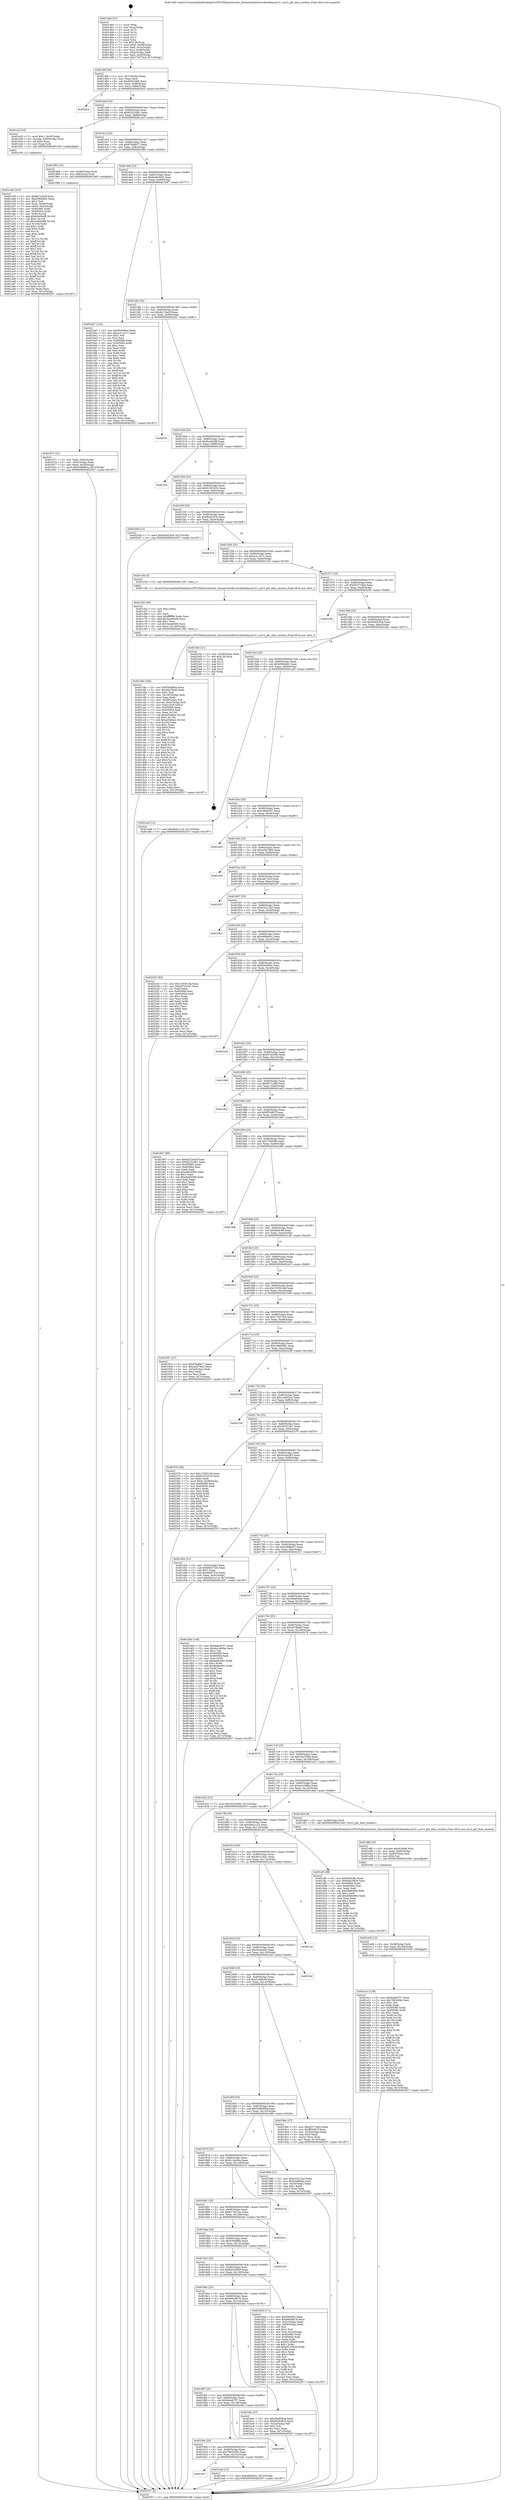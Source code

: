 digraph "0x401460" {
  label = "0x401460 (/mnt/c/Users/mathe/Desktop/tcc/POCII/binaries/extr_linuxarchshdriversdmadma-pvr2.c_pvr2_get_dma_residue_Final-ollvm.out::main(0))"
  labelloc = "t"
  node[shape=record]

  Entry [label="",width=0.3,height=0.3,shape=circle,fillcolor=black,style=filled]
  "0x40148f" [label="{
     0x40148f [26]\l
     | [instrs]\l
     &nbsp;&nbsp;0x40148f \<+3\>: mov -0x7c(%rbp),%eax\l
     &nbsp;&nbsp;0x401492 \<+2\>: mov %eax,%ecx\l
     &nbsp;&nbsp;0x401494 \<+6\>: sub $0x804434f4,%ecx\l
     &nbsp;&nbsp;0x40149a \<+3\>: mov %eax,-0x80(%rbp)\l
     &nbsp;&nbsp;0x40149d \<+6\>: mov %ecx,-0x84(%rbp)\l
     &nbsp;&nbsp;0x4014a3 \<+6\>: je 00000000004024c0 \<main+0x1060\>\l
  }"]
  "0x4024c0" [label="{
     0x4024c0\l
  }", style=dashed]
  "0x4014a9" [label="{
     0x4014a9 [25]\l
     | [instrs]\l
     &nbsp;&nbsp;0x4014a9 \<+5\>: jmp 00000000004014ae \<main+0x4e\>\l
     &nbsp;&nbsp;0x4014ae \<+3\>: mov -0x80(%rbp),%eax\l
     &nbsp;&nbsp;0x4014b1 \<+5\>: sub $0x82253461,%eax\l
     &nbsp;&nbsp;0x4014b6 \<+6\>: mov %eax,-0x88(%rbp)\l
     &nbsp;&nbsp;0x4014bc \<+6\>: je 0000000000401a2f \<main+0x5cf\>\l
  }"]
  Exit [label="",width=0.3,height=0.3,shape=circle,fillcolor=black,style=filled,peripheries=2]
  "0x401a2f" [label="{
     0x401a2f [23]\l
     | [instrs]\l
     &nbsp;&nbsp;0x401a2f \<+7\>: movl $0x1,-0x50(%rbp)\l
     &nbsp;&nbsp;0x401a36 \<+4\>: movslq -0x50(%rbp),%rax\l
     &nbsp;&nbsp;0x401a3a \<+4\>: shl $0x2,%rax\l
     &nbsp;&nbsp;0x401a3e \<+3\>: mov %rax,%rdi\l
     &nbsp;&nbsp;0x401a41 \<+5\>: call 0000000000401050 \<malloc@plt\>\l
     | [calls]\l
     &nbsp;&nbsp;0x401050 \{1\} (unknown)\l
  }"]
  "0x4014c2" [label="{
     0x4014c2 [25]\l
     | [instrs]\l
     &nbsp;&nbsp;0x4014c2 \<+5\>: jmp 00000000004014c7 \<main+0x67\>\l
     &nbsp;&nbsp;0x4014c7 \<+3\>: mov -0x80(%rbp),%eax\l
     &nbsp;&nbsp;0x4014ca \<+5\>: sub $0x87bd8b77,%eax\l
     &nbsp;&nbsp;0x4014cf \<+6\>: mov %eax,-0x8c(%rbp)\l
     &nbsp;&nbsp;0x4014d5 \<+6\>: je 0000000000401964 \<main+0x504\>\l
  }"]
  "0x401927" [label="{
     0x401927\l
  }", style=dashed]
  "0x401964" [label="{
     0x401964 [13]\l
     | [instrs]\l
     &nbsp;&nbsp;0x401964 \<+4\>: mov -0x48(%rbp),%rax\l
     &nbsp;&nbsp;0x401968 \<+4\>: mov 0x8(%rax),%rdi\l
     &nbsp;&nbsp;0x40196c \<+5\>: call 0000000000401060 \<atoi@plt\>\l
     | [calls]\l
     &nbsp;&nbsp;0x401060 \{1\} (unknown)\l
  }"]
  "0x4014db" [label="{
     0x4014db [25]\l
     | [instrs]\l
     &nbsp;&nbsp;0x4014db \<+5\>: jmp 00000000004014e0 \<main+0x80\>\l
     &nbsp;&nbsp;0x4014e0 \<+3\>: mov -0x80(%rbp),%eax\l
     &nbsp;&nbsp;0x4014e3 \<+5\>: sub $0x8a463625,%eax\l
     &nbsp;&nbsp;0x4014e8 \<+6\>: mov %eax,-0x90(%rbp)\l
     &nbsp;&nbsp;0x4014ee \<+6\>: je 0000000000401bd7 \<main+0x777\>\l
  }"]
  "0x401ea6" [label="{
     0x401ea6 [12]\l
     | [instrs]\l
     &nbsp;&nbsp;0x401ea6 \<+7\>: movl $0xe8b8e9cc,-0x7c(%rbp)\l
     &nbsp;&nbsp;0x401ead \<+5\>: jmp 0000000000402557 \<main+0x10f7\>\l
  }"]
  "0x401bd7" [label="{
     0x401bd7 [134]\l
     | [instrs]\l
     &nbsp;&nbsp;0x401bd7 \<+5\>: mov $0xf3e0d9ce,%eax\l
     &nbsp;&nbsp;0x401bdc \<+5\>: mov $0xac1c1b71,%ecx\l
     &nbsp;&nbsp;0x401be1 \<+2\>: mov $0x1,%dl\l
     &nbsp;&nbsp;0x401be3 \<+2\>: xor %esi,%esi\l
     &nbsp;&nbsp;0x401be5 \<+7\>: mov 0x405060,%edi\l
     &nbsp;&nbsp;0x401bec \<+8\>: mov 0x405064,%r8d\l
     &nbsp;&nbsp;0x401bf4 \<+3\>: sub $0x1,%esi\l
     &nbsp;&nbsp;0x401bf7 \<+3\>: mov %edi,%r9d\l
     &nbsp;&nbsp;0x401bfa \<+3\>: add %esi,%r9d\l
     &nbsp;&nbsp;0x401bfd \<+4\>: imul %r9d,%edi\l
     &nbsp;&nbsp;0x401c01 \<+3\>: and $0x1,%edi\l
     &nbsp;&nbsp;0x401c04 \<+3\>: cmp $0x0,%edi\l
     &nbsp;&nbsp;0x401c07 \<+4\>: sete %r10b\l
     &nbsp;&nbsp;0x401c0b \<+4\>: cmp $0xa,%r8d\l
     &nbsp;&nbsp;0x401c0f \<+4\>: setl %r11b\l
     &nbsp;&nbsp;0x401c13 \<+3\>: mov %r10b,%bl\l
     &nbsp;&nbsp;0x401c16 \<+3\>: xor $0xff,%bl\l
     &nbsp;&nbsp;0x401c19 \<+3\>: mov %r11b,%r14b\l
     &nbsp;&nbsp;0x401c1c \<+4\>: xor $0xff,%r14b\l
     &nbsp;&nbsp;0x401c20 \<+3\>: xor $0x0,%dl\l
     &nbsp;&nbsp;0x401c23 \<+3\>: mov %bl,%r15b\l
     &nbsp;&nbsp;0x401c26 \<+4\>: and $0x0,%r15b\l
     &nbsp;&nbsp;0x401c2a \<+3\>: and %dl,%r10b\l
     &nbsp;&nbsp;0x401c2d \<+3\>: mov %r14b,%r12b\l
     &nbsp;&nbsp;0x401c30 \<+4\>: and $0x0,%r12b\l
     &nbsp;&nbsp;0x401c34 \<+3\>: and %dl,%r11b\l
     &nbsp;&nbsp;0x401c37 \<+3\>: or %r10b,%r15b\l
     &nbsp;&nbsp;0x401c3a \<+3\>: or %r11b,%r12b\l
     &nbsp;&nbsp;0x401c3d \<+3\>: xor %r12b,%r15b\l
     &nbsp;&nbsp;0x401c40 \<+3\>: or %r14b,%bl\l
     &nbsp;&nbsp;0x401c43 \<+3\>: xor $0xff,%bl\l
     &nbsp;&nbsp;0x401c46 \<+3\>: or $0x0,%dl\l
     &nbsp;&nbsp;0x401c49 \<+2\>: and %dl,%bl\l
     &nbsp;&nbsp;0x401c4b \<+3\>: or %bl,%r15b\l
     &nbsp;&nbsp;0x401c4e \<+4\>: test $0x1,%r15b\l
     &nbsp;&nbsp;0x401c52 \<+3\>: cmovne %ecx,%eax\l
     &nbsp;&nbsp;0x401c55 \<+3\>: mov %eax,-0x7c(%rbp)\l
     &nbsp;&nbsp;0x401c58 \<+5\>: jmp 0000000000402557 \<main+0x10f7\>\l
  }"]
  "0x4014f4" [label="{
     0x4014f4 [25]\l
     | [instrs]\l
     &nbsp;&nbsp;0x4014f4 \<+5\>: jmp 00000000004014f9 \<main+0x99\>\l
     &nbsp;&nbsp;0x4014f9 \<+3\>: mov -0x80(%rbp),%eax\l
     &nbsp;&nbsp;0x4014fc \<+5\>: sub $0x8a724e2f,%eax\l
     &nbsp;&nbsp;0x401501 \<+6\>: mov %eax,-0x94(%rbp)\l
     &nbsp;&nbsp;0x401507 \<+6\>: je 00000000004023f1 \<main+0xf91\>\l
  }"]
  "0x40190e" [label="{
     0x40190e [25]\l
     | [instrs]\l
     &nbsp;&nbsp;0x40190e \<+5\>: jmp 0000000000401913 \<main+0x4b3\>\l
     &nbsp;&nbsp;0x401913 \<+3\>: mov -0x80(%rbp),%eax\l
     &nbsp;&nbsp;0x401916 \<+5\>: sub $0x7963c5b0,%eax\l
     &nbsp;&nbsp;0x40191b \<+6\>: mov %eax,-0x13c(%rbp)\l
     &nbsp;&nbsp;0x401921 \<+6\>: je 0000000000401ea6 \<main+0xa46\>\l
  }"]
  "0x4023f1" [label="{
     0x4023f1\l
  }", style=dashed]
  "0x40150d" [label="{
     0x40150d [25]\l
     | [instrs]\l
     &nbsp;&nbsp;0x40150d \<+5\>: jmp 0000000000401512 \<main+0xb2\>\l
     &nbsp;&nbsp;0x401512 \<+3\>: mov -0x80(%rbp),%eax\l
     &nbsp;&nbsp;0x401515 \<+5\>: sub $0x8ac8d28f,%eax\l
     &nbsp;&nbsp;0x40151a \<+6\>: mov %eax,-0x98(%rbp)\l
     &nbsp;&nbsp;0x401520 \<+6\>: je 0000000000401fcd \<main+0xb6d\>\l
  }"]
  "0x402485" [label="{
     0x402485\l
  }", style=dashed]
  "0x401fcd" [label="{
     0x401fcd\l
  }", style=dashed]
  "0x401526" [label="{
     0x401526 [25]\l
     | [instrs]\l
     &nbsp;&nbsp;0x401526 \<+5\>: jmp 000000000040152b \<main+0xcb\>\l
     &nbsp;&nbsp;0x40152b \<+3\>: mov -0x80(%rbp),%eax\l
     &nbsp;&nbsp;0x40152e \<+5\>: sub $0x91503418,%eax\l
     &nbsp;&nbsp;0x401533 \<+6\>: mov %eax,-0x9c(%rbp)\l
     &nbsp;&nbsp;0x401539 \<+6\>: je 00000000004023d0 \<main+0xf70\>\l
  }"]
  "0x401e1c" [label="{
     0x401e1c [138]\l
     | [instrs]\l
     &nbsp;&nbsp;0x401e1c \<+5\>: mov $0x6abeb757,%eax\l
     &nbsp;&nbsp;0x401e21 \<+5\>: mov $0x7963c5b0,%esi\l
     &nbsp;&nbsp;0x401e26 \<+2\>: mov $0x1,%cl\l
     &nbsp;&nbsp;0x401e28 \<+2\>: xor %edx,%edx\l
     &nbsp;&nbsp;0x401e2a \<+8\>: mov 0x405060,%r8d\l
     &nbsp;&nbsp;0x401e32 \<+8\>: mov 0x405064,%r9d\l
     &nbsp;&nbsp;0x401e3a \<+3\>: sub $0x1,%edx\l
     &nbsp;&nbsp;0x401e3d \<+3\>: mov %r8d,%r10d\l
     &nbsp;&nbsp;0x401e40 \<+3\>: add %edx,%r10d\l
     &nbsp;&nbsp;0x401e43 \<+4\>: imul %r10d,%r8d\l
     &nbsp;&nbsp;0x401e47 \<+4\>: and $0x1,%r8d\l
     &nbsp;&nbsp;0x401e4b \<+4\>: cmp $0x0,%r8d\l
     &nbsp;&nbsp;0x401e4f \<+4\>: sete %r11b\l
     &nbsp;&nbsp;0x401e53 \<+4\>: cmp $0xa,%r9d\l
     &nbsp;&nbsp;0x401e57 \<+3\>: setl %bl\l
     &nbsp;&nbsp;0x401e5a \<+3\>: mov %r11b,%r14b\l
     &nbsp;&nbsp;0x401e5d \<+4\>: xor $0xff,%r14b\l
     &nbsp;&nbsp;0x401e61 \<+3\>: mov %bl,%r15b\l
     &nbsp;&nbsp;0x401e64 \<+4\>: xor $0xff,%r15b\l
     &nbsp;&nbsp;0x401e68 \<+3\>: xor $0x0,%cl\l
     &nbsp;&nbsp;0x401e6b \<+3\>: mov %r14b,%r12b\l
     &nbsp;&nbsp;0x401e6e \<+4\>: and $0x0,%r12b\l
     &nbsp;&nbsp;0x401e72 \<+3\>: and %cl,%r11b\l
     &nbsp;&nbsp;0x401e75 \<+3\>: mov %r15b,%r13b\l
     &nbsp;&nbsp;0x401e78 \<+4\>: and $0x0,%r13b\l
     &nbsp;&nbsp;0x401e7c \<+2\>: and %cl,%bl\l
     &nbsp;&nbsp;0x401e7e \<+3\>: or %r11b,%r12b\l
     &nbsp;&nbsp;0x401e81 \<+3\>: or %bl,%r13b\l
     &nbsp;&nbsp;0x401e84 \<+3\>: xor %r13b,%r12b\l
     &nbsp;&nbsp;0x401e87 \<+3\>: or %r15b,%r14b\l
     &nbsp;&nbsp;0x401e8a \<+4\>: xor $0xff,%r14b\l
     &nbsp;&nbsp;0x401e8e \<+3\>: or $0x0,%cl\l
     &nbsp;&nbsp;0x401e91 \<+3\>: and %cl,%r14b\l
     &nbsp;&nbsp;0x401e94 \<+3\>: or %r14b,%r12b\l
     &nbsp;&nbsp;0x401e97 \<+4\>: test $0x1,%r12b\l
     &nbsp;&nbsp;0x401e9b \<+3\>: cmovne %esi,%eax\l
     &nbsp;&nbsp;0x401e9e \<+3\>: mov %eax,-0x7c(%rbp)\l
     &nbsp;&nbsp;0x401ea1 \<+5\>: jmp 0000000000402557 \<main+0x10f7\>\l
  }"]
  "0x4023d0" [label="{
     0x4023d0 [12]\l
     | [instrs]\l
     &nbsp;&nbsp;0x4023d0 \<+7\>: movl $0xb5d023c8,-0x7c(%rbp)\l
     &nbsp;&nbsp;0x4023d7 \<+5\>: jmp 0000000000402557 \<main+0x10f7\>\l
  }"]
  "0x40153f" [label="{
     0x40153f [25]\l
     | [instrs]\l
     &nbsp;&nbsp;0x40153f \<+5\>: jmp 0000000000401544 \<main+0xe4\>\l
     &nbsp;&nbsp;0x401544 \<+3\>: mov -0x80(%rbp),%eax\l
     &nbsp;&nbsp;0x401547 \<+5\>: sub $0x9b42c976,%eax\l
     &nbsp;&nbsp;0x40154c \<+6\>: mov %eax,-0xa0(%rbp)\l
     &nbsp;&nbsp;0x401552 \<+6\>: je 0000000000402519 \<main+0x10b9\>\l
  }"]
  "0x401e0d" [label="{
     0x401e0d [15]\l
     | [instrs]\l
     &nbsp;&nbsp;0x401e0d \<+4\>: mov -0x58(%rbp),%rdi\l
     &nbsp;&nbsp;0x401e11 \<+6\>: mov %eax,-0x144(%rbp)\l
     &nbsp;&nbsp;0x401e17 \<+5\>: call 0000000000401030 \<free@plt\>\l
     | [calls]\l
     &nbsp;&nbsp;0x401030 \{1\} (unknown)\l
  }"]
  "0x402519" [label="{
     0x402519\l
  }", style=dashed]
  "0x401558" [label="{
     0x401558 [25]\l
     | [instrs]\l
     &nbsp;&nbsp;0x401558 \<+5\>: jmp 000000000040155d \<main+0xfd\>\l
     &nbsp;&nbsp;0x40155d \<+3\>: mov -0x80(%rbp),%eax\l
     &nbsp;&nbsp;0x401560 \<+5\>: sub $0xac1c1b71,%eax\l
     &nbsp;&nbsp;0x401565 \<+6\>: mov %eax,-0xa4(%rbp)\l
     &nbsp;&nbsp;0x40156b \<+6\>: je 0000000000401c5d \<main+0x7fd\>\l
  }"]
  "0x401df6" [label="{
     0x401df6 [23]\l
     | [instrs]\l
     &nbsp;&nbsp;0x401df6 \<+10\>: movabs $0x4030d6,%rdi\l
     &nbsp;&nbsp;0x401e00 \<+3\>: mov %eax,-0x60(%rbp)\l
     &nbsp;&nbsp;0x401e03 \<+3\>: mov -0x60(%rbp),%esi\l
     &nbsp;&nbsp;0x401e06 \<+2\>: mov $0x0,%al\l
     &nbsp;&nbsp;0x401e08 \<+5\>: call 0000000000401040 \<printf@plt\>\l
     | [calls]\l
     &nbsp;&nbsp;0x401040 \{1\} (unknown)\l
  }"]
  "0x401c5d" [label="{
     0x401c5d [5]\l
     | [instrs]\l
     &nbsp;&nbsp;0x401c5d \<+5\>: call 0000000000401160 \<next_i\>\l
     | [calls]\l
     &nbsp;&nbsp;0x401160 \{1\} (/mnt/c/Users/mathe/Desktop/tcc/POCII/binaries/extr_linuxarchshdriversdmadma-pvr2.c_pvr2_get_dma_residue_Final-ollvm.out::next_i)\l
  }"]
  "0x401571" [label="{
     0x401571 [25]\l
     | [instrs]\l
     &nbsp;&nbsp;0x401571 \<+5\>: jmp 0000000000401576 \<main+0x116\>\l
     &nbsp;&nbsp;0x401576 \<+3\>: mov -0x80(%rbp),%eax\l
     &nbsp;&nbsp;0x401579 \<+5\>: sub $0xb53718d4,%eax\l
     &nbsp;&nbsp;0x40157e \<+6\>: mov %eax,-0xa8(%rbp)\l
     &nbsp;&nbsp;0x401584 \<+6\>: je 000000000040225b \<main+0xdfb\>\l
  }"]
  "0x401c8a" [label="{
     0x401c8a [168]\l
     | [instrs]\l
     &nbsp;&nbsp;0x401c8a \<+5\>: mov $0xf3e0d9ce,%ecx\l
     &nbsp;&nbsp;0x401c8f \<+5\>: mov $0x44e7f3dd,%edx\l
     &nbsp;&nbsp;0x401c94 \<+3\>: mov $0x1,%sil\l
     &nbsp;&nbsp;0x401c97 \<+6\>: mov -0x140(%rbp),%edi\l
     &nbsp;&nbsp;0x401c9d \<+3\>: imul %eax,%edi\l
     &nbsp;&nbsp;0x401ca0 \<+4\>: mov -0x58(%rbp),%r8\l
     &nbsp;&nbsp;0x401ca4 \<+4\>: movslq -0x5c(%rbp),%r9\l
     &nbsp;&nbsp;0x401ca8 \<+4\>: mov %edi,(%r8,%r9,4)\l
     &nbsp;&nbsp;0x401cac \<+7\>: mov 0x405060,%eax\l
     &nbsp;&nbsp;0x401cb3 \<+7\>: mov 0x405064,%edi\l
     &nbsp;&nbsp;0x401cba \<+3\>: mov %eax,%r10d\l
     &nbsp;&nbsp;0x401cbd \<+7\>: sub $0xa35efee2,%r10d\l
     &nbsp;&nbsp;0x401cc4 \<+4\>: sub $0x1,%r10d\l
     &nbsp;&nbsp;0x401cc8 \<+7\>: add $0xa35efee2,%r10d\l
     &nbsp;&nbsp;0x401ccf \<+4\>: imul %r10d,%eax\l
     &nbsp;&nbsp;0x401cd3 \<+3\>: and $0x1,%eax\l
     &nbsp;&nbsp;0x401cd6 \<+3\>: cmp $0x0,%eax\l
     &nbsp;&nbsp;0x401cd9 \<+4\>: sete %r11b\l
     &nbsp;&nbsp;0x401cdd \<+3\>: cmp $0xa,%edi\l
     &nbsp;&nbsp;0x401ce0 \<+3\>: setl %bl\l
     &nbsp;&nbsp;0x401ce3 \<+3\>: mov %r11b,%r14b\l
     &nbsp;&nbsp;0x401ce6 \<+4\>: xor $0xff,%r14b\l
     &nbsp;&nbsp;0x401cea \<+3\>: mov %bl,%r15b\l
     &nbsp;&nbsp;0x401ced \<+4\>: xor $0xff,%r15b\l
     &nbsp;&nbsp;0x401cf1 \<+4\>: xor $0x0,%sil\l
     &nbsp;&nbsp;0x401cf5 \<+3\>: mov %r14b,%r12b\l
     &nbsp;&nbsp;0x401cf8 \<+4\>: and $0x0,%r12b\l
     &nbsp;&nbsp;0x401cfc \<+3\>: and %sil,%r11b\l
     &nbsp;&nbsp;0x401cff \<+3\>: mov %r15b,%r13b\l
     &nbsp;&nbsp;0x401d02 \<+4\>: and $0x0,%r13b\l
     &nbsp;&nbsp;0x401d06 \<+3\>: and %sil,%bl\l
     &nbsp;&nbsp;0x401d09 \<+3\>: or %r11b,%r12b\l
     &nbsp;&nbsp;0x401d0c \<+3\>: or %bl,%r13b\l
     &nbsp;&nbsp;0x401d0f \<+3\>: xor %r13b,%r12b\l
     &nbsp;&nbsp;0x401d12 \<+3\>: or %r15b,%r14b\l
     &nbsp;&nbsp;0x401d15 \<+4\>: xor $0xff,%r14b\l
     &nbsp;&nbsp;0x401d19 \<+4\>: or $0x0,%sil\l
     &nbsp;&nbsp;0x401d1d \<+3\>: and %sil,%r14b\l
     &nbsp;&nbsp;0x401d20 \<+3\>: or %r14b,%r12b\l
     &nbsp;&nbsp;0x401d23 \<+4\>: test $0x1,%r12b\l
     &nbsp;&nbsp;0x401d27 \<+3\>: cmovne %edx,%ecx\l
     &nbsp;&nbsp;0x401d2a \<+3\>: mov %ecx,-0x7c(%rbp)\l
     &nbsp;&nbsp;0x401d2d \<+5\>: jmp 0000000000402557 \<main+0x10f7\>\l
  }"]
  "0x40225b" [label="{
     0x40225b\l
  }", style=dashed]
  "0x40158a" [label="{
     0x40158a [25]\l
     | [instrs]\l
     &nbsp;&nbsp;0x40158a \<+5\>: jmp 000000000040158f \<main+0x12f\>\l
     &nbsp;&nbsp;0x40158f \<+3\>: mov -0x80(%rbp),%eax\l
     &nbsp;&nbsp;0x401592 \<+5\>: sub $0xb5d023c8,%eax\l
     &nbsp;&nbsp;0x401597 \<+6\>: mov %eax,-0xac(%rbp)\l
     &nbsp;&nbsp;0x40159d \<+6\>: je 00000000004023dc \<main+0xf7c\>\l
  }"]
  "0x401c62" [label="{
     0x401c62 [40]\l
     | [instrs]\l
     &nbsp;&nbsp;0x401c62 \<+5\>: mov $0x2,%ecx\l
     &nbsp;&nbsp;0x401c67 \<+1\>: cltd\l
     &nbsp;&nbsp;0x401c68 \<+2\>: idiv %ecx\l
     &nbsp;&nbsp;0x401c6a \<+6\>: imul $0xfffffffe,%edx,%ecx\l
     &nbsp;&nbsp;0x401c70 \<+6\>: add $0x5aea80d9,%ecx\l
     &nbsp;&nbsp;0x401c76 \<+3\>: add $0x1,%ecx\l
     &nbsp;&nbsp;0x401c79 \<+6\>: sub $0x5aea80d9,%ecx\l
     &nbsp;&nbsp;0x401c7f \<+6\>: mov %ecx,-0x140(%rbp)\l
     &nbsp;&nbsp;0x401c85 \<+5\>: call 0000000000401160 \<next_i\>\l
     | [calls]\l
     &nbsp;&nbsp;0x401160 \{1\} (/mnt/c/Users/mathe/Desktop/tcc/POCII/binaries/extr_linuxarchshdriversdmadma-pvr2.c_pvr2_get_dma_residue_Final-ollvm.out::next_i)\l
  }"]
  "0x4023dc" [label="{
     0x4023dc [21]\l
     | [instrs]\l
     &nbsp;&nbsp;0x4023dc \<+3\>: mov -0x38(%rbp),%eax\l
     &nbsp;&nbsp;0x4023df \<+7\>: add $0x138,%rsp\l
     &nbsp;&nbsp;0x4023e6 \<+1\>: pop %rbx\l
     &nbsp;&nbsp;0x4023e7 \<+2\>: pop %r12\l
     &nbsp;&nbsp;0x4023e9 \<+2\>: pop %r13\l
     &nbsp;&nbsp;0x4023eb \<+2\>: pop %r14\l
     &nbsp;&nbsp;0x4023ed \<+2\>: pop %r15\l
     &nbsp;&nbsp;0x4023ef \<+1\>: pop %rbp\l
     &nbsp;&nbsp;0x4023f0 \<+1\>: ret\l
  }"]
  "0x4015a3" [label="{
     0x4015a3 [25]\l
     | [instrs]\l
     &nbsp;&nbsp;0x4015a3 \<+5\>: jmp 00000000004015a8 \<main+0x148\>\l
     &nbsp;&nbsp;0x4015a8 \<+3\>: mov -0x80(%rbp),%eax\l
     &nbsp;&nbsp;0x4015ab \<+5\>: sub $0xb5f0b4b3,%eax\l
     &nbsp;&nbsp;0x4015b0 \<+6\>: mov %eax,-0xb0(%rbp)\l
     &nbsp;&nbsp;0x4015b6 \<+6\>: je 0000000000401ae9 \<main+0x689\>\l
  }"]
  "0x4018f5" [label="{
     0x4018f5 [25]\l
     | [instrs]\l
     &nbsp;&nbsp;0x4018f5 \<+5\>: jmp 00000000004018fa \<main+0x49a\>\l
     &nbsp;&nbsp;0x4018fa \<+3\>: mov -0x80(%rbp),%eax\l
     &nbsp;&nbsp;0x4018fd \<+5\>: sub $0x6abeb757,%eax\l
     &nbsp;&nbsp;0x401902 \<+6\>: mov %eax,-0x138(%rbp)\l
     &nbsp;&nbsp;0x401908 \<+6\>: je 0000000000402485 \<main+0x1025\>\l
  }"]
  "0x401ae9" [label="{
     0x401ae9 [12]\l
     | [instrs]\l
     &nbsp;&nbsp;0x401ae9 \<+7\>: movl $0x4bd1cc1d,-0x7c(%rbp)\l
     &nbsp;&nbsp;0x401af0 \<+5\>: jmp 0000000000402557 \<main+0x10f7\>\l
  }"]
  "0x4015bc" [label="{
     0x4015bc [25]\l
     | [instrs]\l
     &nbsp;&nbsp;0x4015bc \<+5\>: jmp 00000000004015c1 \<main+0x161\>\l
     &nbsp;&nbsp;0x4015c1 \<+3\>: mov -0x80(%rbp),%eax\l
     &nbsp;&nbsp;0x4015c4 \<+5\>: sub $0xc980d357,%eax\l
     &nbsp;&nbsp;0x4015c9 \<+6\>: mov %eax,-0xb4(%rbp)\l
     &nbsp;&nbsp;0x4015cf \<+6\>: je 0000000000401ee0 \<main+0xa80\>\l
  }"]
  "0x401bbc" [label="{
     0x401bbc [27]\l
     | [instrs]\l
     &nbsp;&nbsp;0x401bbc \<+5\>: mov $0x39e856a4,%eax\l
     &nbsp;&nbsp;0x401bc1 \<+5\>: mov $0x8a463625,%ecx\l
     &nbsp;&nbsp;0x401bc6 \<+3\>: mov -0x2a(%rbp),%dl\l
     &nbsp;&nbsp;0x401bc9 \<+3\>: test $0x1,%dl\l
     &nbsp;&nbsp;0x401bcc \<+3\>: cmovne %ecx,%eax\l
     &nbsp;&nbsp;0x401bcf \<+3\>: mov %eax,-0x7c(%rbp)\l
     &nbsp;&nbsp;0x401bd2 \<+5\>: jmp 0000000000402557 \<main+0x10f7\>\l
  }"]
  "0x401ee0" [label="{
     0x401ee0\l
  }", style=dashed]
  "0x4015d5" [label="{
     0x4015d5 [25]\l
     | [instrs]\l
     &nbsp;&nbsp;0x4015d5 \<+5\>: jmp 00000000004015da \<main+0x17a\>\l
     &nbsp;&nbsp;0x4015da \<+3\>: mov -0x80(%rbp),%eax\l
     &nbsp;&nbsp;0x4015dd \<+5\>: sub $0xca5b7802,%eax\l
     &nbsp;&nbsp;0x4015e2 \<+6\>: mov %eax,-0xb8(%rbp)\l
     &nbsp;&nbsp;0x4015e8 \<+6\>: je 000000000040194c \<main+0x4ec\>\l
  }"]
  "0x4018dc" [label="{
     0x4018dc [25]\l
     | [instrs]\l
     &nbsp;&nbsp;0x4018dc \<+5\>: jmp 00000000004018e1 \<main+0x481\>\l
     &nbsp;&nbsp;0x4018e1 \<+3\>: mov -0x80(%rbp),%eax\l
     &nbsp;&nbsp;0x4018e4 \<+5\>: sub $0x690c8b78,%eax\l
     &nbsp;&nbsp;0x4018e9 \<+6\>: mov %eax,-0x134(%rbp)\l
     &nbsp;&nbsp;0x4018ef \<+6\>: je 0000000000401bbc \<main+0x75c\>\l
  }"]
  "0x40194c" [label="{
     0x40194c\l
  }", style=dashed]
  "0x4015ee" [label="{
     0x4015ee [25]\l
     | [instrs]\l
     &nbsp;&nbsp;0x4015ee \<+5\>: jmp 00000000004015f3 \<main+0x193\>\l
     &nbsp;&nbsp;0x4015f3 \<+3\>: mov -0x80(%rbp),%eax\l
     &nbsp;&nbsp;0x4015f6 \<+5\>: sub $0xcab72ccf,%eax\l
     &nbsp;&nbsp;0x4015fb \<+6\>: mov %eax,-0xbc(%rbp)\l
     &nbsp;&nbsp;0x401601 \<+6\>: je 0000000000402267 \<main+0xe07\>\l
  }"]
  "0x401b4d" [label="{
     0x401b4d [111]\l
     | [instrs]\l
     &nbsp;&nbsp;0x401b4d \<+5\>: mov $0xf36d38c,%eax\l
     &nbsp;&nbsp;0x401b52 \<+5\>: mov $0x690c8b78,%ecx\l
     &nbsp;&nbsp;0x401b57 \<+3\>: mov -0x5c(%rbp),%edx\l
     &nbsp;&nbsp;0x401b5a \<+3\>: cmp -0x50(%rbp),%edx\l
     &nbsp;&nbsp;0x401b5d \<+4\>: setl %sil\l
     &nbsp;&nbsp;0x401b61 \<+4\>: and $0x1,%sil\l
     &nbsp;&nbsp;0x401b65 \<+4\>: mov %sil,-0x2a(%rbp)\l
     &nbsp;&nbsp;0x401b69 \<+7\>: mov 0x405060,%edx\l
     &nbsp;&nbsp;0x401b70 \<+7\>: mov 0x405064,%edi\l
     &nbsp;&nbsp;0x401b77 \<+3\>: mov %edx,%r8d\l
     &nbsp;&nbsp;0x401b7a \<+7\>: sub $0xb0135639,%r8d\l
     &nbsp;&nbsp;0x401b81 \<+4\>: sub $0x1,%r8d\l
     &nbsp;&nbsp;0x401b85 \<+7\>: add $0xb0135639,%r8d\l
     &nbsp;&nbsp;0x401b8c \<+4\>: imul %r8d,%edx\l
     &nbsp;&nbsp;0x401b90 \<+3\>: and $0x1,%edx\l
     &nbsp;&nbsp;0x401b93 \<+3\>: cmp $0x0,%edx\l
     &nbsp;&nbsp;0x401b96 \<+4\>: sete %sil\l
     &nbsp;&nbsp;0x401b9a \<+3\>: cmp $0xa,%edi\l
     &nbsp;&nbsp;0x401b9d \<+4\>: setl %r9b\l
     &nbsp;&nbsp;0x401ba1 \<+3\>: mov %sil,%r10b\l
     &nbsp;&nbsp;0x401ba4 \<+3\>: and %r9b,%r10b\l
     &nbsp;&nbsp;0x401ba7 \<+3\>: xor %r9b,%sil\l
     &nbsp;&nbsp;0x401baa \<+3\>: or %sil,%r10b\l
     &nbsp;&nbsp;0x401bad \<+4\>: test $0x1,%r10b\l
     &nbsp;&nbsp;0x401bb1 \<+3\>: cmovne %ecx,%eax\l
     &nbsp;&nbsp;0x401bb4 \<+3\>: mov %eax,-0x7c(%rbp)\l
     &nbsp;&nbsp;0x401bb7 \<+5\>: jmp 0000000000402557 \<main+0x10f7\>\l
  }"]
  "0x402267" [label="{
     0x402267\l
  }", style=dashed]
  "0x401607" [label="{
     0x401607 [25]\l
     | [instrs]\l
     &nbsp;&nbsp;0x401607 \<+5\>: jmp 000000000040160c \<main+0x1ac\>\l
     &nbsp;&nbsp;0x40160c \<+3\>: mov -0x80(%rbp),%eax\l
     &nbsp;&nbsp;0x40160f \<+5\>: sub $0xe32212a3,%eax\l
     &nbsp;&nbsp;0x401614 \<+6\>: mov %eax,-0xc0(%rbp)\l
     &nbsp;&nbsp;0x40161a \<+6\>: je 00000000004019a1 \<main+0x541\>\l
  }"]
  "0x4018c3" [label="{
     0x4018c3 [25]\l
     | [instrs]\l
     &nbsp;&nbsp;0x4018c3 \<+5\>: jmp 00000000004018c8 \<main+0x468\>\l
     &nbsp;&nbsp;0x4018c8 \<+3\>: mov -0x80(%rbp),%eax\l
     &nbsp;&nbsp;0x4018cb \<+5\>: sub $0x645c5829,%eax\l
     &nbsp;&nbsp;0x4018d0 \<+6\>: mov %eax,-0x130(%rbp)\l
     &nbsp;&nbsp;0x4018d6 \<+6\>: je 0000000000401b4d \<main+0x6ed\>\l
  }"]
  "0x4019a1" [label="{
     0x4019a1\l
  }", style=dashed]
  "0x401620" [label="{
     0x401620 [25]\l
     | [instrs]\l
     &nbsp;&nbsp;0x401620 \<+5\>: jmp 0000000000401625 \<main+0x1c5\>\l
     &nbsp;&nbsp;0x401625 \<+3\>: mov -0x80(%rbp),%eax\l
     &nbsp;&nbsp;0x401628 \<+5\>: sub $0xe8b8e9cc,%eax\l
     &nbsp;&nbsp;0x40162d \<+6\>: mov %eax,-0xc4(%rbp)\l
     &nbsp;&nbsp;0x401633 \<+6\>: je 0000000000402323 \<main+0xec3\>\l
  }"]
  "0x402220" [label="{
     0x402220\l
  }", style=dashed]
  "0x402323" [label="{
     0x402323 [83]\l
     | [instrs]\l
     &nbsp;&nbsp;0x402323 \<+5\>: mov $0x135501dd,%eax\l
     &nbsp;&nbsp;0x402328 \<+5\>: mov $0x267d10a7,%ecx\l
     &nbsp;&nbsp;0x40232d \<+2\>: xor %edx,%edx\l
     &nbsp;&nbsp;0x40232f \<+7\>: mov 0x405060,%esi\l
     &nbsp;&nbsp;0x402336 \<+7\>: mov 0x405064,%edi\l
     &nbsp;&nbsp;0x40233d \<+3\>: sub $0x1,%edx\l
     &nbsp;&nbsp;0x402340 \<+3\>: mov %esi,%r8d\l
     &nbsp;&nbsp;0x402343 \<+3\>: add %edx,%r8d\l
     &nbsp;&nbsp;0x402346 \<+4\>: imul %r8d,%esi\l
     &nbsp;&nbsp;0x40234a \<+3\>: and $0x1,%esi\l
     &nbsp;&nbsp;0x40234d \<+3\>: cmp $0x0,%esi\l
     &nbsp;&nbsp;0x402350 \<+4\>: sete %r9b\l
     &nbsp;&nbsp;0x402354 \<+3\>: cmp $0xa,%edi\l
     &nbsp;&nbsp;0x402357 \<+4\>: setl %r10b\l
     &nbsp;&nbsp;0x40235b \<+3\>: mov %r9b,%r11b\l
     &nbsp;&nbsp;0x40235e \<+3\>: and %r10b,%r11b\l
     &nbsp;&nbsp;0x402361 \<+3\>: xor %r10b,%r9b\l
     &nbsp;&nbsp;0x402364 \<+3\>: or %r9b,%r11b\l
     &nbsp;&nbsp;0x402367 \<+4\>: test $0x1,%r11b\l
     &nbsp;&nbsp;0x40236b \<+3\>: cmovne %ecx,%eax\l
     &nbsp;&nbsp;0x40236e \<+3\>: mov %eax,-0x7c(%rbp)\l
     &nbsp;&nbsp;0x402371 \<+5\>: jmp 0000000000402557 \<main+0x10f7\>\l
  }"]
  "0x401639" [label="{
     0x401639 [25]\l
     | [instrs]\l
     &nbsp;&nbsp;0x401639 \<+5\>: jmp 000000000040163e \<main+0x1de\>\l
     &nbsp;&nbsp;0x40163e \<+3\>: mov -0x80(%rbp),%eax\l
     &nbsp;&nbsp;0x401641 \<+5\>: sub $0xf3e0d9ce,%eax\l
     &nbsp;&nbsp;0x401646 \<+6\>: mov %eax,-0xc8(%rbp)\l
     &nbsp;&nbsp;0x40164c \<+6\>: je 000000000040242b \<main+0xfcb\>\l
  }"]
  "0x4018aa" [label="{
     0x4018aa [25]\l
     | [instrs]\l
     &nbsp;&nbsp;0x4018aa \<+5\>: jmp 00000000004018af \<main+0x44f\>\l
     &nbsp;&nbsp;0x4018af \<+3\>: mov -0x80(%rbp),%eax\l
     &nbsp;&nbsp;0x4018b2 \<+5\>: sub $0x630e88fa,%eax\l
     &nbsp;&nbsp;0x4018b7 \<+6\>: mov %eax,-0x12c(%rbp)\l
     &nbsp;&nbsp;0x4018bd \<+6\>: je 0000000000402220 \<main+0xdc0\>\l
  }"]
  "0x40242b" [label="{
     0x40242b\l
  }", style=dashed]
  "0x401652" [label="{
     0x401652 [25]\l
     | [instrs]\l
     &nbsp;&nbsp;0x401652 \<+5\>: jmp 0000000000401657 \<main+0x1f7\>\l
     &nbsp;&nbsp;0x401657 \<+3\>: mov -0x80(%rbp),%eax\l
     &nbsp;&nbsp;0x40165a \<+5\>: sub $0xf47b206b,%eax\l
     &nbsp;&nbsp;0x40165f \<+6\>: mov %eax,-0xcc(%rbp)\l
     &nbsp;&nbsp;0x401665 \<+6\>: je 0000000000401fe8 \<main+0xb88\>\l
  }"]
  "0x4024cc" [label="{
     0x4024cc\l
  }", style=dashed]
  "0x401fe8" [label="{
     0x401fe8\l
  }", style=dashed]
  "0x40166b" [label="{
     0x40166b [25]\l
     | [instrs]\l
     &nbsp;&nbsp;0x40166b \<+5\>: jmp 0000000000401670 \<main+0x210\>\l
     &nbsp;&nbsp;0x401670 \<+3\>: mov -0x80(%rbp),%eax\l
     &nbsp;&nbsp;0x401673 \<+5\>: sub $0xf617c268,%eax\l
     &nbsp;&nbsp;0x401678 \<+6\>: mov %eax,-0xd0(%rbp)\l
     &nbsp;&nbsp;0x40167e \<+6\>: je 0000000000401eb2 \<main+0xa52\>\l
  }"]
  "0x401891" [label="{
     0x401891 [25]\l
     | [instrs]\l
     &nbsp;&nbsp;0x401891 \<+5\>: jmp 0000000000401896 \<main+0x436\>\l
     &nbsp;&nbsp;0x401896 \<+3\>: mov -0x80(%rbp),%eax\l
     &nbsp;&nbsp;0x401899 \<+5\>: sub $0x6176414e,%eax\l
     &nbsp;&nbsp;0x40189e \<+6\>: mov %eax,-0x128(%rbp)\l
     &nbsp;&nbsp;0x4018a4 \<+6\>: je 00000000004024cc \<main+0x106c\>\l
  }"]
  "0x401eb2" [label="{
     0x401eb2\l
  }", style=dashed]
  "0x401684" [label="{
     0x401684 [25]\l
     | [instrs]\l
     &nbsp;&nbsp;0x401684 \<+5\>: jmp 0000000000401689 \<main+0x229\>\l
     &nbsp;&nbsp;0x401689 \<+3\>: mov -0x80(%rbp),%eax\l
     &nbsp;&nbsp;0x40168c \<+5\>: sub $0xff35db7f,%eax\l
     &nbsp;&nbsp;0x401691 \<+6\>: mov %eax,-0xd4(%rbp)\l
     &nbsp;&nbsp;0x401697 \<+6\>: je 00000000004019d7 \<main+0x577\>\l
  }"]
  "0x402214" [label="{
     0x402214\l
  }", style=dashed]
  "0x4019d7" [label="{
     0x4019d7 [88]\l
     | [instrs]\l
     &nbsp;&nbsp;0x4019d7 \<+5\>: mov $0x8a724e2f,%eax\l
     &nbsp;&nbsp;0x4019dc \<+5\>: mov $0x82253461,%ecx\l
     &nbsp;&nbsp;0x4019e1 \<+7\>: mov 0x405060,%edx\l
     &nbsp;&nbsp;0x4019e8 \<+7\>: mov 0x405064,%esi\l
     &nbsp;&nbsp;0x4019ef \<+2\>: mov %edx,%edi\l
     &nbsp;&nbsp;0x4019f1 \<+6\>: add $0xebb5e50b,%edi\l
     &nbsp;&nbsp;0x4019f7 \<+3\>: sub $0x1,%edi\l
     &nbsp;&nbsp;0x4019fa \<+6\>: sub $0xebb5e50b,%edi\l
     &nbsp;&nbsp;0x401a00 \<+3\>: imul %edi,%edx\l
     &nbsp;&nbsp;0x401a03 \<+3\>: and $0x1,%edx\l
     &nbsp;&nbsp;0x401a06 \<+3\>: cmp $0x0,%edx\l
     &nbsp;&nbsp;0x401a09 \<+4\>: sete %r8b\l
     &nbsp;&nbsp;0x401a0d \<+3\>: cmp $0xa,%esi\l
     &nbsp;&nbsp;0x401a10 \<+4\>: setl %r9b\l
     &nbsp;&nbsp;0x401a14 \<+3\>: mov %r8b,%r10b\l
     &nbsp;&nbsp;0x401a17 \<+3\>: and %r9b,%r10b\l
     &nbsp;&nbsp;0x401a1a \<+3\>: xor %r9b,%r8b\l
     &nbsp;&nbsp;0x401a1d \<+3\>: or %r8b,%r10b\l
     &nbsp;&nbsp;0x401a20 \<+4\>: test $0x1,%r10b\l
     &nbsp;&nbsp;0x401a24 \<+3\>: cmovne %ecx,%eax\l
     &nbsp;&nbsp;0x401a27 \<+3\>: mov %eax,-0x7c(%rbp)\l
     &nbsp;&nbsp;0x401a2a \<+5\>: jmp 0000000000402557 \<main+0x10f7\>\l
  }"]
  "0x40169d" [label="{
     0x40169d [25]\l
     | [instrs]\l
     &nbsp;&nbsp;0x40169d \<+5\>: jmp 00000000004016a2 \<main+0x242\>\l
     &nbsp;&nbsp;0x4016a2 \<+3\>: mov -0x80(%rbp),%eax\l
     &nbsp;&nbsp;0x4016a5 \<+5\>: sub $0x7336099,%eax\l
     &nbsp;&nbsp;0x4016aa \<+6\>: mov %eax,-0xd8(%rbp)\l
     &nbsp;&nbsp;0x4016b0 \<+6\>: je 0000000000401f66 \<main+0xb06\>\l
  }"]
  "0x401a46" [label="{
     0x401a46 [163]\l
     | [instrs]\l
     &nbsp;&nbsp;0x401a46 \<+5\>: mov $0x8a724e2f,%ecx\l
     &nbsp;&nbsp;0x401a4b \<+5\>: mov $0xb5f0b4b3,%edx\l
     &nbsp;&nbsp;0x401a50 \<+3\>: mov $0x1,%sil\l
     &nbsp;&nbsp;0x401a53 \<+4\>: mov %rax,-0x58(%rbp)\l
     &nbsp;&nbsp;0x401a57 \<+7\>: movl $0x0,-0x5c(%rbp)\l
     &nbsp;&nbsp;0x401a5e \<+8\>: mov 0x405060,%r8d\l
     &nbsp;&nbsp;0x401a66 \<+8\>: mov 0x405064,%r9d\l
     &nbsp;&nbsp;0x401a6e \<+3\>: mov %r8d,%r10d\l
     &nbsp;&nbsp;0x401a71 \<+7\>: add $0x4440bdf9,%r10d\l
     &nbsp;&nbsp;0x401a78 \<+4\>: sub $0x1,%r10d\l
     &nbsp;&nbsp;0x401a7c \<+7\>: sub $0x4440bdf9,%r10d\l
     &nbsp;&nbsp;0x401a83 \<+4\>: imul %r10d,%r8d\l
     &nbsp;&nbsp;0x401a87 \<+4\>: and $0x1,%r8d\l
     &nbsp;&nbsp;0x401a8b \<+4\>: cmp $0x0,%r8d\l
     &nbsp;&nbsp;0x401a8f \<+4\>: sete %r11b\l
     &nbsp;&nbsp;0x401a93 \<+4\>: cmp $0xa,%r9d\l
     &nbsp;&nbsp;0x401a97 \<+3\>: setl %bl\l
     &nbsp;&nbsp;0x401a9a \<+3\>: mov %r11b,%r14b\l
     &nbsp;&nbsp;0x401a9d \<+4\>: xor $0xff,%r14b\l
     &nbsp;&nbsp;0x401aa1 \<+3\>: mov %bl,%r15b\l
     &nbsp;&nbsp;0x401aa4 \<+4\>: xor $0xff,%r15b\l
     &nbsp;&nbsp;0x401aa8 \<+4\>: xor $0x1,%sil\l
     &nbsp;&nbsp;0x401aac \<+3\>: mov %r14b,%r12b\l
     &nbsp;&nbsp;0x401aaf \<+4\>: and $0xff,%r12b\l
     &nbsp;&nbsp;0x401ab3 \<+3\>: and %sil,%r11b\l
     &nbsp;&nbsp;0x401ab6 \<+3\>: mov %r15b,%r13b\l
     &nbsp;&nbsp;0x401ab9 \<+4\>: and $0xff,%r13b\l
     &nbsp;&nbsp;0x401abd \<+3\>: and %sil,%bl\l
     &nbsp;&nbsp;0x401ac0 \<+3\>: or %r11b,%r12b\l
     &nbsp;&nbsp;0x401ac3 \<+3\>: or %bl,%r13b\l
     &nbsp;&nbsp;0x401ac6 \<+3\>: xor %r13b,%r12b\l
     &nbsp;&nbsp;0x401ac9 \<+3\>: or %r15b,%r14b\l
     &nbsp;&nbsp;0x401acc \<+4\>: xor $0xff,%r14b\l
     &nbsp;&nbsp;0x401ad0 \<+4\>: or $0x1,%sil\l
     &nbsp;&nbsp;0x401ad4 \<+3\>: and %sil,%r14b\l
     &nbsp;&nbsp;0x401ad7 \<+3\>: or %r14b,%r12b\l
     &nbsp;&nbsp;0x401ada \<+4\>: test $0x1,%r12b\l
     &nbsp;&nbsp;0x401ade \<+3\>: cmovne %edx,%ecx\l
     &nbsp;&nbsp;0x401ae1 \<+3\>: mov %ecx,-0x7c(%rbp)\l
     &nbsp;&nbsp;0x401ae4 \<+5\>: jmp 0000000000402557 \<main+0x10f7\>\l
  }"]
  "0x401f66" [label="{
     0x401f66\l
  }", style=dashed]
  "0x4016b6" [label="{
     0x4016b6 [25]\l
     | [instrs]\l
     &nbsp;&nbsp;0x4016b6 \<+5\>: jmp 00000000004016bb \<main+0x25b\>\l
     &nbsp;&nbsp;0x4016bb \<+3\>: mov -0x80(%rbp),%eax\l
     &nbsp;&nbsp;0x4016be \<+5\>: sub $0x8e0fc98,%eax\l
     &nbsp;&nbsp;0x4016c3 \<+6\>: mov %eax,-0xdc(%rbp)\l
     &nbsp;&nbsp;0x4016c9 \<+6\>: je 000000000040214d \<main+0xced\>\l
  }"]
  "0x401878" [label="{
     0x401878 [25]\l
     | [instrs]\l
     &nbsp;&nbsp;0x401878 \<+5\>: jmp 000000000040187d \<main+0x41d\>\l
     &nbsp;&nbsp;0x40187d \<+3\>: mov -0x80(%rbp),%eax\l
     &nbsp;&nbsp;0x401880 \<+5\>: sub $0x611be0ba,%eax\l
     &nbsp;&nbsp;0x401885 \<+6\>: mov %eax,-0x124(%rbp)\l
     &nbsp;&nbsp;0x40188b \<+6\>: je 0000000000402214 \<main+0xdb4\>\l
  }"]
  "0x40214d" [label="{
     0x40214d\l
  }", style=dashed]
  "0x4016cf" [label="{
     0x4016cf [25]\l
     | [instrs]\l
     &nbsp;&nbsp;0x4016cf \<+5\>: jmp 00000000004016d4 \<main+0x274\>\l
     &nbsp;&nbsp;0x4016d4 \<+3\>: mov -0x80(%rbp),%eax\l
     &nbsp;&nbsp;0x4016d7 \<+5\>: sub $0xf36d38c,%eax\l
     &nbsp;&nbsp;0x4016dc \<+6\>: mov %eax,-0xe0(%rbp)\l
     &nbsp;&nbsp;0x4016e2 \<+6\>: je 000000000040241f \<main+0xfbf\>\l
  }"]
  "0x401986" [label="{
     0x401986 [27]\l
     | [instrs]\l
     &nbsp;&nbsp;0x401986 \<+5\>: mov $0xe32212a3,%eax\l
     &nbsp;&nbsp;0x40198b \<+5\>: mov $0x5cd09cfa,%ecx\l
     &nbsp;&nbsp;0x401990 \<+3\>: mov -0x30(%rbp),%edx\l
     &nbsp;&nbsp;0x401993 \<+3\>: cmp $0x1,%edx\l
     &nbsp;&nbsp;0x401996 \<+3\>: cmovl %ecx,%eax\l
     &nbsp;&nbsp;0x401999 \<+3\>: mov %eax,-0x7c(%rbp)\l
     &nbsp;&nbsp;0x40199c \<+5\>: jmp 0000000000402557 \<main+0x10f7\>\l
  }"]
  "0x40241f" [label="{
     0x40241f\l
  }", style=dashed]
  "0x4016e8" [label="{
     0x4016e8 [25]\l
     | [instrs]\l
     &nbsp;&nbsp;0x4016e8 \<+5\>: jmp 00000000004016ed \<main+0x28d\>\l
     &nbsp;&nbsp;0x4016ed \<+3\>: mov -0x80(%rbp),%eax\l
     &nbsp;&nbsp;0x4016f0 \<+5\>: sub $0x135501dd,%eax\l
     &nbsp;&nbsp;0x4016f5 \<+6\>: mov %eax,-0xe4(%rbp)\l
     &nbsp;&nbsp;0x4016fb \<+6\>: je 0000000000402549 \<main+0x10e9\>\l
  }"]
  "0x40185f" [label="{
     0x40185f [25]\l
     | [instrs]\l
     &nbsp;&nbsp;0x40185f \<+5\>: jmp 0000000000401864 \<main+0x404\>\l
     &nbsp;&nbsp;0x401864 \<+3\>: mov -0x80(%rbp),%eax\l
     &nbsp;&nbsp;0x401867 \<+5\>: sub $0x5cdb695a,%eax\l
     &nbsp;&nbsp;0x40186c \<+6\>: mov %eax,-0x120(%rbp)\l
     &nbsp;&nbsp;0x401872 \<+6\>: je 0000000000401986 \<main+0x526\>\l
  }"]
  "0x402549" [label="{
     0x402549\l
  }", style=dashed]
  "0x401701" [label="{
     0x401701 [25]\l
     | [instrs]\l
     &nbsp;&nbsp;0x401701 \<+5\>: jmp 0000000000401706 \<main+0x2a6\>\l
     &nbsp;&nbsp;0x401706 \<+3\>: mov -0x80(%rbp),%eax\l
     &nbsp;&nbsp;0x401709 \<+5\>: sub $0x175473c9,%eax\l
     &nbsp;&nbsp;0x40170e \<+6\>: mov %eax,-0xe8(%rbp)\l
     &nbsp;&nbsp;0x401714 \<+6\>: je 0000000000401931 \<main+0x4d1\>\l
  }"]
  "0x4019bc" [label="{
     0x4019bc [27]\l
     | [instrs]\l
     &nbsp;&nbsp;0x4019bc \<+5\>: mov $0xb53718d4,%eax\l
     &nbsp;&nbsp;0x4019c1 \<+5\>: mov $0xff35db7f,%ecx\l
     &nbsp;&nbsp;0x4019c6 \<+3\>: mov -0x30(%rbp),%edx\l
     &nbsp;&nbsp;0x4019c9 \<+3\>: cmp $0x0,%edx\l
     &nbsp;&nbsp;0x4019cc \<+3\>: cmove %ecx,%eax\l
     &nbsp;&nbsp;0x4019cf \<+3\>: mov %eax,-0x7c(%rbp)\l
     &nbsp;&nbsp;0x4019d2 \<+5\>: jmp 0000000000402557 \<main+0x10f7\>\l
  }"]
  "0x401931" [label="{
     0x401931 [27]\l
     | [instrs]\l
     &nbsp;&nbsp;0x401931 \<+5\>: mov $0x87bd8b77,%eax\l
     &nbsp;&nbsp;0x401936 \<+5\>: mov $0xca5b7802,%ecx\l
     &nbsp;&nbsp;0x40193b \<+3\>: mov -0x34(%rbp),%edx\l
     &nbsp;&nbsp;0x40193e \<+3\>: cmp $0x2,%edx\l
     &nbsp;&nbsp;0x401941 \<+3\>: cmovne %ecx,%eax\l
     &nbsp;&nbsp;0x401944 \<+3\>: mov %eax,-0x7c(%rbp)\l
     &nbsp;&nbsp;0x401947 \<+5\>: jmp 0000000000402557 \<main+0x10f7\>\l
  }"]
  "0x40171a" [label="{
     0x40171a [25]\l
     | [instrs]\l
     &nbsp;&nbsp;0x40171a \<+5\>: jmp 000000000040171f \<main+0x2bf\>\l
     &nbsp;&nbsp;0x40171f \<+3\>: mov -0x80(%rbp),%eax\l
     &nbsp;&nbsp;0x401722 \<+5\>: sub $0x19865891,%eax\l
     &nbsp;&nbsp;0x401727 \<+6\>: mov %eax,-0xec(%rbp)\l
     &nbsp;&nbsp;0x40172d \<+6\>: je 0000000000402538 \<main+0x10d8\>\l
  }"]
  "0x402557" [label="{
     0x402557 [5]\l
     | [instrs]\l
     &nbsp;&nbsp;0x402557 \<+5\>: jmp 000000000040148f \<main+0x2f\>\l
  }"]
  "0x401460" [label="{
     0x401460 [47]\l
     | [instrs]\l
     &nbsp;&nbsp;0x401460 \<+1\>: push %rbp\l
     &nbsp;&nbsp;0x401461 \<+3\>: mov %rsp,%rbp\l
     &nbsp;&nbsp;0x401464 \<+2\>: push %r15\l
     &nbsp;&nbsp;0x401466 \<+2\>: push %r14\l
     &nbsp;&nbsp;0x401468 \<+2\>: push %r13\l
     &nbsp;&nbsp;0x40146a \<+2\>: push %r12\l
     &nbsp;&nbsp;0x40146c \<+1\>: push %rbx\l
     &nbsp;&nbsp;0x40146d \<+7\>: sub $0x138,%rsp\l
     &nbsp;&nbsp;0x401474 \<+7\>: movl $0x0,-0x38(%rbp)\l
     &nbsp;&nbsp;0x40147b \<+3\>: mov %edi,-0x3c(%rbp)\l
     &nbsp;&nbsp;0x40147e \<+4\>: mov %rsi,-0x48(%rbp)\l
     &nbsp;&nbsp;0x401482 \<+3\>: mov -0x3c(%rbp),%edi\l
     &nbsp;&nbsp;0x401485 \<+3\>: mov %edi,-0x34(%rbp)\l
     &nbsp;&nbsp;0x401488 \<+7\>: movl $0x175473c9,-0x7c(%rbp)\l
  }"]
  "0x401971" [label="{
     0x401971 [21]\l
     | [instrs]\l
     &nbsp;&nbsp;0x401971 \<+3\>: mov %eax,-0x4c(%rbp)\l
     &nbsp;&nbsp;0x401974 \<+3\>: mov -0x4c(%rbp),%eax\l
     &nbsp;&nbsp;0x401977 \<+3\>: mov %eax,-0x30(%rbp)\l
     &nbsp;&nbsp;0x40197a \<+7\>: movl $0x5cdb695a,-0x7c(%rbp)\l
     &nbsp;&nbsp;0x401981 \<+5\>: jmp 0000000000402557 \<main+0x10f7\>\l
  }"]
  "0x401846" [label="{
     0x401846 [25]\l
     | [instrs]\l
     &nbsp;&nbsp;0x401846 \<+5\>: jmp 000000000040184b \<main+0x3eb\>\l
     &nbsp;&nbsp;0x40184b \<+3\>: mov -0x80(%rbp),%eax\l
     &nbsp;&nbsp;0x40184e \<+5\>: sub $0x5cd09cfa,%eax\l
     &nbsp;&nbsp;0x401853 \<+6\>: mov %eax,-0x11c(%rbp)\l
     &nbsp;&nbsp;0x401859 \<+6\>: je 00000000004019bc \<main+0x55c\>\l
  }"]
  "0x402538" [label="{
     0x402538\l
  }", style=dashed]
  "0x401733" [label="{
     0x401733 [25]\l
     | [instrs]\l
     &nbsp;&nbsp;0x401733 \<+5\>: jmp 0000000000401738 \<main+0x2d8\>\l
     &nbsp;&nbsp;0x401738 \<+3\>: mov -0x80(%rbp),%eax\l
     &nbsp;&nbsp;0x40173b \<+5\>: sub $0x1cb002a3,%eax\l
     &nbsp;&nbsp;0x401740 \<+6\>: mov %eax,-0xf0(%rbp)\l
     &nbsp;&nbsp;0x401746 \<+6\>: je 0000000000402159 \<main+0xcf9\>\l
  }"]
  "0x4022bf" [label="{
     0x4022bf\l
  }", style=dashed]
  "0x402159" [label="{
     0x402159\l
  }", style=dashed]
  "0x40174c" [label="{
     0x40174c [25]\l
     | [instrs]\l
     &nbsp;&nbsp;0x40174c \<+5\>: jmp 0000000000401751 \<main+0x2f1\>\l
     &nbsp;&nbsp;0x401751 \<+3\>: mov -0x80(%rbp),%eax\l
     &nbsp;&nbsp;0x401754 \<+5\>: sub $0x267d10a7,%eax\l
     &nbsp;&nbsp;0x401759 \<+6\>: mov %eax,-0xf4(%rbp)\l
     &nbsp;&nbsp;0x40175f \<+6\>: je 0000000000402376 \<main+0xf16\>\l
  }"]
  "0x40182d" [label="{
     0x40182d [25]\l
     | [instrs]\l
     &nbsp;&nbsp;0x40182d \<+5\>: jmp 0000000000401832 \<main+0x3d2\>\l
     &nbsp;&nbsp;0x401832 \<+3\>: mov -0x80(%rbp),%eax\l
     &nbsp;&nbsp;0x401835 \<+5\>: sub $0x54caeebc,%eax\l
     &nbsp;&nbsp;0x40183a \<+6\>: mov %eax,-0x118(%rbp)\l
     &nbsp;&nbsp;0x401840 \<+6\>: je 00000000004022bf \<main+0xe5f\>\l
  }"]
  "0x402376" [label="{
     0x402376 [90]\l
     | [instrs]\l
     &nbsp;&nbsp;0x402376 \<+5\>: mov $0x135501dd,%eax\l
     &nbsp;&nbsp;0x40237b \<+5\>: mov $0x91503418,%ecx\l
     &nbsp;&nbsp;0x402380 \<+2\>: xor %edx,%edx\l
     &nbsp;&nbsp;0x402382 \<+7\>: movl $0x0,-0x38(%rbp)\l
     &nbsp;&nbsp;0x402389 \<+7\>: mov 0x405060,%esi\l
     &nbsp;&nbsp;0x402390 \<+7\>: mov 0x405064,%edi\l
     &nbsp;&nbsp;0x402397 \<+3\>: sub $0x1,%edx\l
     &nbsp;&nbsp;0x40239a \<+3\>: mov %esi,%r8d\l
     &nbsp;&nbsp;0x40239d \<+3\>: add %edx,%r8d\l
     &nbsp;&nbsp;0x4023a0 \<+4\>: imul %r8d,%esi\l
     &nbsp;&nbsp;0x4023a4 \<+3\>: and $0x1,%esi\l
     &nbsp;&nbsp;0x4023a7 \<+3\>: cmp $0x0,%esi\l
     &nbsp;&nbsp;0x4023aa \<+4\>: sete %r9b\l
     &nbsp;&nbsp;0x4023ae \<+3\>: cmp $0xa,%edi\l
     &nbsp;&nbsp;0x4023b1 \<+4\>: setl %r10b\l
     &nbsp;&nbsp;0x4023b5 \<+3\>: mov %r9b,%r11b\l
     &nbsp;&nbsp;0x4023b8 \<+3\>: and %r10b,%r11b\l
     &nbsp;&nbsp;0x4023bb \<+3\>: xor %r10b,%r9b\l
     &nbsp;&nbsp;0x4023be \<+3\>: or %r9b,%r11b\l
     &nbsp;&nbsp;0x4023c1 \<+4\>: test $0x1,%r11b\l
     &nbsp;&nbsp;0x4023c5 \<+3\>: cmovne %ecx,%eax\l
     &nbsp;&nbsp;0x4023c8 \<+3\>: mov %eax,-0x7c(%rbp)\l
     &nbsp;&nbsp;0x4023cb \<+5\>: jmp 0000000000402557 \<main+0x10f7\>\l
  }"]
  "0x401765" [label="{
     0x401765 [25]\l
     | [instrs]\l
     &nbsp;&nbsp;0x401765 \<+5\>: jmp 000000000040176a \<main+0x30a\>\l
     &nbsp;&nbsp;0x40176a \<+3\>: mov -0x80(%rbp),%eax\l
     &nbsp;&nbsp;0x40176d \<+5\>: sub $0x3024c583,%eax\l
     &nbsp;&nbsp;0x401772 \<+6\>: mov %eax,-0xf8(%rbp)\l
     &nbsp;&nbsp;0x401778 \<+6\>: je 0000000000401d3e \<main+0x8de\>\l
  }"]
  "0x4021ac" [label="{
     0x4021ac\l
  }", style=dashed]
  "0x401d3e" [label="{
     0x401d3e [31]\l
     | [instrs]\l
     &nbsp;&nbsp;0x401d3e \<+3\>: mov -0x5c(%rbp),%eax\l
     &nbsp;&nbsp;0x401d41 \<+5\>: sub $0x6f4d7234,%eax\l
     &nbsp;&nbsp;0x401d46 \<+3\>: add $0x1,%eax\l
     &nbsp;&nbsp;0x401d49 \<+5\>: add $0x6f4d7234,%eax\l
     &nbsp;&nbsp;0x401d4e \<+3\>: mov %eax,-0x5c(%rbp)\l
     &nbsp;&nbsp;0x401d51 \<+7\>: movl $0x4bd1cc1d,-0x7c(%rbp)\l
     &nbsp;&nbsp;0x401d58 \<+5\>: jmp 0000000000402557 \<main+0x10f7\>\l
  }"]
  "0x40177e" [label="{
     0x40177e [25]\l
     | [instrs]\l
     &nbsp;&nbsp;0x40177e \<+5\>: jmp 0000000000401783 \<main+0x323\>\l
     &nbsp;&nbsp;0x401783 \<+3\>: mov -0x80(%rbp),%eax\l
     &nbsp;&nbsp;0x401786 \<+5\>: sub $0x330fde37,%eax\l
     &nbsp;&nbsp;0x40178b \<+6\>: mov %eax,-0xfc(%rbp)\l
     &nbsp;&nbsp;0x401791 \<+6\>: je 0000000000402317 \<main+0xeb7\>\l
  }"]
  "0x401814" [label="{
     0x401814 [25]\l
     | [instrs]\l
     &nbsp;&nbsp;0x401814 \<+5\>: jmp 0000000000401819 \<main+0x3b9\>\l
     &nbsp;&nbsp;0x401819 \<+3\>: mov -0x80(%rbp),%eax\l
     &nbsp;&nbsp;0x40181c \<+5\>: sub $0x4dc13441,%eax\l
     &nbsp;&nbsp;0x401821 \<+6\>: mov %eax,-0x114(%rbp)\l
     &nbsp;&nbsp;0x401827 \<+6\>: je 00000000004021ac \<main+0xd4c\>\l
  }"]
  "0x402317" [label="{
     0x402317\l
  }", style=dashed]
  "0x401797" [label="{
     0x401797 [25]\l
     | [instrs]\l
     &nbsp;&nbsp;0x401797 \<+5\>: jmp 000000000040179c \<main+0x33c\>\l
     &nbsp;&nbsp;0x40179c \<+3\>: mov -0x80(%rbp),%eax\l
     &nbsp;&nbsp;0x40179f \<+5\>: sub $0x39e856a4,%eax\l
     &nbsp;&nbsp;0x4017a4 \<+6\>: mov %eax,-0x100(%rbp)\l
     &nbsp;&nbsp;0x4017aa \<+6\>: je 0000000000401d5d \<main+0x8fd\>\l
  }"]
  "0x401af5" [label="{
     0x401af5 [88]\l
     | [instrs]\l
     &nbsp;&nbsp;0x401af5 \<+5\>: mov $0xf36d38c,%eax\l
     &nbsp;&nbsp;0x401afa \<+5\>: mov $0x645c5829,%ecx\l
     &nbsp;&nbsp;0x401aff \<+7\>: mov 0x405060,%edx\l
     &nbsp;&nbsp;0x401b06 \<+7\>: mov 0x405064,%esi\l
     &nbsp;&nbsp;0x401b0d \<+2\>: mov %edx,%edi\l
     &nbsp;&nbsp;0x401b0f \<+6\>: sub $0x40b8c964,%edi\l
     &nbsp;&nbsp;0x401b15 \<+3\>: sub $0x1,%edi\l
     &nbsp;&nbsp;0x401b18 \<+6\>: add $0x40b8c964,%edi\l
     &nbsp;&nbsp;0x401b1e \<+3\>: imul %edi,%edx\l
     &nbsp;&nbsp;0x401b21 \<+3\>: and $0x1,%edx\l
     &nbsp;&nbsp;0x401b24 \<+3\>: cmp $0x0,%edx\l
     &nbsp;&nbsp;0x401b27 \<+4\>: sete %r8b\l
     &nbsp;&nbsp;0x401b2b \<+3\>: cmp $0xa,%esi\l
     &nbsp;&nbsp;0x401b2e \<+4\>: setl %r9b\l
     &nbsp;&nbsp;0x401b32 \<+3\>: mov %r8b,%r10b\l
     &nbsp;&nbsp;0x401b35 \<+3\>: and %r9b,%r10b\l
     &nbsp;&nbsp;0x401b38 \<+3\>: xor %r9b,%r8b\l
     &nbsp;&nbsp;0x401b3b \<+3\>: or %r8b,%r10b\l
     &nbsp;&nbsp;0x401b3e \<+4\>: test $0x1,%r10b\l
     &nbsp;&nbsp;0x401b42 \<+3\>: cmovne %ecx,%eax\l
     &nbsp;&nbsp;0x401b45 \<+3\>: mov %eax,-0x7c(%rbp)\l
     &nbsp;&nbsp;0x401b48 \<+5\>: jmp 0000000000402557 \<main+0x10f7\>\l
  }"]
  "0x401d5d" [label="{
     0x401d5d [144]\l
     | [instrs]\l
     &nbsp;&nbsp;0x401d5d \<+5\>: mov $0x6abeb757,%eax\l
     &nbsp;&nbsp;0x401d62 \<+5\>: mov $0x4a1e06ba,%ecx\l
     &nbsp;&nbsp;0x401d67 \<+2\>: mov $0x1,%dl\l
     &nbsp;&nbsp;0x401d69 \<+7\>: mov 0x405060,%esi\l
     &nbsp;&nbsp;0x401d70 \<+7\>: mov 0x405064,%edi\l
     &nbsp;&nbsp;0x401d77 \<+3\>: mov %esi,%r8d\l
     &nbsp;&nbsp;0x401d7a \<+7\>: sub $0x6eb8c061,%r8d\l
     &nbsp;&nbsp;0x401d81 \<+4\>: sub $0x1,%r8d\l
     &nbsp;&nbsp;0x401d85 \<+7\>: add $0x6eb8c061,%r8d\l
     &nbsp;&nbsp;0x401d8c \<+4\>: imul %r8d,%esi\l
     &nbsp;&nbsp;0x401d90 \<+3\>: and $0x1,%esi\l
     &nbsp;&nbsp;0x401d93 \<+3\>: cmp $0x0,%esi\l
     &nbsp;&nbsp;0x401d96 \<+4\>: sete %r9b\l
     &nbsp;&nbsp;0x401d9a \<+3\>: cmp $0xa,%edi\l
     &nbsp;&nbsp;0x401d9d \<+4\>: setl %r10b\l
     &nbsp;&nbsp;0x401da1 \<+3\>: mov %r9b,%r11b\l
     &nbsp;&nbsp;0x401da4 \<+4\>: xor $0xff,%r11b\l
     &nbsp;&nbsp;0x401da8 \<+3\>: mov %r10b,%bl\l
     &nbsp;&nbsp;0x401dab \<+3\>: xor $0xff,%bl\l
     &nbsp;&nbsp;0x401dae \<+3\>: xor $0x1,%dl\l
     &nbsp;&nbsp;0x401db1 \<+3\>: mov %r11b,%r14b\l
     &nbsp;&nbsp;0x401db4 \<+4\>: and $0xff,%r14b\l
     &nbsp;&nbsp;0x401db8 \<+3\>: and %dl,%r9b\l
     &nbsp;&nbsp;0x401dbb \<+3\>: mov %bl,%r15b\l
     &nbsp;&nbsp;0x401dbe \<+4\>: and $0xff,%r15b\l
     &nbsp;&nbsp;0x401dc2 \<+3\>: and %dl,%r10b\l
     &nbsp;&nbsp;0x401dc5 \<+3\>: or %r9b,%r14b\l
     &nbsp;&nbsp;0x401dc8 \<+3\>: or %r10b,%r15b\l
     &nbsp;&nbsp;0x401dcb \<+3\>: xor %r15b,%r14b\l
     &nbsp;&nbsp;0x401dce \<+3\>: or %bl,%r11b\l
     &nbsp;&nbsp;0x401dd1 \<+4\>: xor $0xff,%r11b\l
     &nbsp;&nbsp;0x401dd5 \<+3\>: or $0x1,%dl\l
     &nbsp;&nbsp;0x401dd8 \<+3\>: and %dl,%r11b\l
     &nbsp;&nbsp;0x401ddb \<+3\>: or %r11b,%r14b\l
     &nbsp;&nbsp;0x401dde \<+4\>: test $0x1,%r14b\l
     &nbsp;&nbsp;0x401de2 \<+3\>: cmovne %ecx,%eax\l
     &nbsp;&nbsp;0x401de5 \<+3\>: mov %eax,-0x7c(%rbp)\l
     &nbsp;&nbsp;0x401de8 \<+5\>: jmp 0000000000402557 \<main+0x10f7\>\l
  }"]
  "0x4017b0" [label="{
     0x4017b0 [25]\l
     | [instrs]\l
     &nbsp;&nbsp;0x4017b0 \<+5\>: jmp 00000000004017b5 \<main+0x355\>\l
     &nbsp;&nbsp;0x4017b5 \<+3\>: mov -0x80(%rbp),%eax\l
     &nbsp;&nbsp;0x4017b8 \<+5\>: sub $0x407dfadd,%eax\l
     &nbsp;&nbsp;0x4017bd \<+6\>: mov %eax,-0x104(%rbp)\l
     &nbsp;&nbsp;0x4017c3 \<+6\>: je 0000000000402078 \<main+0xc18\>\l
  }"]
  "0x4017fb" [label="{
     0x4017fb [25]\l
     | [instrs]\l
     &nbsp;&nbsp;0x4017fb \<+5\>: jmp 0000000000401800 \<main+0x3a0\>\l
     &nbsp;&nbsp;0x401800 \<+3\>: mov -0x80(%rbp),%eax\l
     &nbsp;&nbsp;0x401803 \<+5\>: sub $0x4bd1cc1d,%eax\l
     &nbsp;&nbsp;0x401808 \<+6\>: mov %eax,-0x110(%rbp)\l
     &nbsp;&nbsp;0x40180e \<+6\>: je 0000000000401af5 \<main+0x695\>\l
  }"]
  "0x402078" [label="{
     0x402078\l
  }", style=dashed]
  "0x4017c9" [label="{
     0x4017c9 [25]\l
     | [instrs]\l
     &nbsp;&nbsp;0x4017c9 \<+5\>: jmp 00000000004017ce \<main+0x36e\>\l
     &nbsp;&nbsp;0x4017ce \<+3\>: mov -0x80(%rbp),%eax\l
     &nbsp;&nbsp;0x4017d1 \<+5\>: sub $0x44e7f3dd,%eax\l
     &nbsp;&nbsp;0x4017d6 \<+6\>: mov %eax,-0x108(%rbp)\l
     &nbsp;&nbsp;0x4017dc \<+6\>: je 0000000000401d32 \<main+0x8d2\>\l
  }"]
  "0x401ded" [label="{
     0x401ded [9]\l
     | [instrs]\l
     &nbsp;&nbsp;0x401ded \<+4\>: mov -0x58(%rbp),%rdi\l
     &nbsp;&nbsp;0x401df1 \<+5\>: call 0000000000401440 \<pvr2_get_dma_residue\>\l
     | [calls]\l
     &nbsp;&nbsp;0x401440 \{1\} (/mnt/c/Users/mathe/Desktop/tcc/POCII/binaries/extr_linuxarchshdriversdmadma-pvr2.c_pvr2_get_dma_residue_Final-ollvm.out::pvr2_get_dma_residue)\l
  }"]
  "0x401d32" [label="{
     0x401d32 [12]\l
     | [instrs]\l
     &nbsp;&nbsp;0x401d32 \<+7\>: movl $0x3024c583,-0x7c(%rbp)\l
     &nbsp;&nbsp;0x401d39 \<+5\>: jmp 0000000000402557 \<main+0x10f7\>\l
  }"]
  "0x4017e2" [label="{
     0x4017e2 [25]\l
     | [instrs]\l
     &nbsp;&nbsp;0x4017e2 \<+5\>: jmp 00000000004017e7 \<main+0x387\>\l
     &nbsp;&nbsp;0x4017e7 \<+3\>: mov -0x80(%rbp),%eax\l
     &nbsp;&nbsp;0x4017ea \<+5\>: sub $0x4a1e06ba,%eax\l
     &nbsp;&nbsp;0x4017ef \<+6\>: mov %eax,-0x10c(%rbp)\l
     &nbsp;&nbsp;0x4017f5 \<+6\>: je 0000000000401ded \<main+0x98d\>\l
  }"]
  Entry -> "0x401460" [label=" 1"]
  "0x40148f" -> "0x4024c0" [label=" 0"]
  "0x40148f" -> "0x4014a9" [label=" 24"]
  "0x4023dc" -> Exit [label=" 1"]
  "0x4014a9" -> "0x401a2f" [label=" 1"]
  "0x4014a9" -> "0x4014c2" [label=" 23"]
  "0x4023d0" -> "0x402557" [label=" 1"]
  "0x4014c2" -> "0x401964" [label=" 1"]
  "0x4014c2" -> "0x4014db" [label=" 22"]
  "0x402376" -> "0x402557" [label=" 1"]
  "0x4014db" -> "0x401bd7" [label=" 1"]
  "0x4014db" -> "0x4014f4" [label=" 21"]
  "0x402323" -> "0x402557" [label=" 1"]
  "0x4014f4" -> "0x4023f1" [label=" 0"]
  "0x4014f4" -> "0x40150d" [label=" 21"]
  "0x40190e" -> "0x401927" [label=" 0"]
  "0x40150d" -> "0x401fcd" [label=" 0"]
  "0x40150d" -> "0x401526" [label=" 21"]
  "0x40190e" -> "0x401ea6" [label=" 1"]
  "0x401526" -> "0x4023d0" [label=" 1"]
  "0x401526" -> "0x40153f" [label=" 20"]
  "0x4018f5" -> "0x40190e" [label=" 1"]
  "0x40153f" -> "0x402519" [label=" 0"]
  "0x40153f" -> "0x401558" [label=" 20"]
  "0x4018f5" -> "0x402485" [label=" 0"]
  "0x401558" -> "0x401c5d" [label=" 1"]
  "0x401558" -> "0x401571" [label=" 19"]
  "0x401ea6" -> "0x402557" [label=" 1"]
  "0x401571" -> "0x40225b" [label=" 0"]
  "0x401571" -> "0x40158a" [label=" 19"]
  "0x401e1c" -> "0x402557" [label=" 1"]
  "0x40158a" -> "0x4023dc" [label=" 1"]
  "0x40158a" -> "0x4015a3" [label=" 18"]
  "0x401e0d" -> "0x401e1c" [label=" 1"]
  "0x4015a3" -> "0x401ae9" [label=" 1"]
  "0x4015a3" -> "0x4015bc" [label=" 17"]
  "0x401df6" -> "0x401e0d" [label=" 1"]
  "0x4015bc" -> "0x401ee0" [label=" 0"]
  "0x4015bc" -> "0x4015d5" [label=" 17"]
  "0x401ded" -> "0x401df6" [label=" 1"]
  "0x4015d5" -> "0x40194c" [label=" 0"]
  "0x4015d5" -> "0x4015ee" [label=" 17"]
  "0x401d3e" -> "0x402557" [label=" 1"]
  "0x4015ee" -> "0x402267" [label=" 0"]
  "0x4015ee" -> "0x401607" [label=" 17"]
  "0x401d32" -> "0x402557" [label=" 1"]
  "0x401607" -> "0x4019a1" [label=" 0"]
  "0x401607" -> "0x401620" [label=" 17"]
  "0x401c62" -> "0x401c8a" [label=" 1"]
  "0x401620" -> "0x402323" [label=" 1"]
  "0x401620" -> "0x401639" [label=" 16"]
  "0x401c5d" -> "0x401c62" [label=" 1"]
  "0x401639" -> "0x40242b" [label=" 0"]
  "0x401639" -> "0x401652" [label=" 16"]
  "0x401bbc" -> "0x402557" [label=" 2"]
  "0x401652" -> "0x401fe8" [label=" 0"]
  "0x401652" -> "0x40166b" [label=" 16"]
  "0x4018dc" -> "0x4018f5" [label=" 1"]
  "0x40166b" -> "0x401eb2" [label=" 0"]
  "0x40166b" -> "0x401684" [label=" 16"]
  "0x401d5d" -> "0x402557" [label=" 1"]
  "0x401684" -> "0x4019d7" [label=" 1"]
  "0x401684" -> "0x40169d" [label=" 15"]
  "0x401b4d" -> "0x402557" [label=" 2"]
  "0x40169d" -> "0x401f66" [label=" 0"]
  "0x40169d" -> "0x4016b6" [label=" 15"]
  "0x4018c3" -> "0x401b4d" [label=" 2"]
  "0x4016b6" -> "0x40214d" [label=" 0"]
  "0x4016b6" -> "0x4016cf" [label=" 15"]
  "0x401c8a" -> "0x402557" [label=" 1"]
  "0x4016cf" -> "0x40241f" [label=" 0"]
  "0x4016cf" -> "0x4016e8" [label=" 15"]
  "0x4018aa" -> "0x4018c3" [label=" 5"]
  "0x4016e8" -> "0x402549" [label=" 0"]
  "0x4016e8" -> "0x401701" [label=" 15"]
  "0x401bd7" -> "0x402557" [label=" 1"]
  "0x401701" -> "0x401931" [label=" 1"]
  "0x401701" -> "0x40171a" [label=" 14"]
  "0x401931" -> "0x402557" [label=" 1"]
  "0x401460" -> "0x40148f" [label=" 1"]
  "0x402557" -> "0x40148f" [label=" 23"]
  "0x401964" -> "0x401971" [label=" 1"]
  "0x401971" -> "0x402557" [label=" 1"]
  "0x401891" -> "0x4018aa" [label=" 5"]
  "0x40171a" -> "0x402538" [label=" 0"]
  "0x40171a" -> "0x401733" [label=" 14"]
  "0x4018dc" -> "0x401bbc" [label=" 2"]
  "0x401733" -> "0x402159" [label=" 0"]
  "0x401733" -> "0x40174c" [label=" 14"]
  "0x401878" -> "0x401891" [label=" 5"]
  "0x40174c" -> "0x402376" [label=" 1"]
  "0x40174c" -> "0x401765" [label=" 13"]
  "0x4018c3" -> "0x4018dc" [label=" 3"]
  "0x401765" -> "0x401d3e" [label=" 1"]
  "0x401765" -> "0x40177e" [label=" 12"]
  "0x401af5" -> "0x402557" [label=" 2"]
  "0x40177e" -> "0x402317" [label=" 0"]
  "0x40177e" -> "0x401797" [label=" 12"]
  "0x401a46" -> "0x402557" [label=" 1"]
  "0x401797" -> "0x401d5d" [label=" 1"]
  "0x401797" -> "0x4017b0" [label=" 11"]
  "0x401a2f" -> "0x401a46" [label=" 1"]
  "0x4017b0" -> "0x402078" [label=" 0"]
  "0x4017b0" -> "0x4017c9" [label=" 11"]
  "0x4019bc" -> "0x402557" [label=" 1"]
  "0x4017c9" -> "0x401d32" [label=" 1"]
  "0x4017c9" -> "0x4017e2" [label=" 10"]
  "0x401986" -> "0x402557" [label=" 1"]
  "0x4017e2" -> "0x401ded" [label=" 1"]
  "0x4017e2" -> "0x4017fb" [label=" 9"]
  "0x4019d7" -> "0x402557" [label=" 1"]
  "0x4017fb" -> "0x401af5" [label=" 2"]
  "0x4017fb" -> "0x401814" [label=" 7"]
  "0x401ae9" -> "0x402557" [label=" 1"]
  "0x401814" -> "0x4021ac" [label=" 0"]
  "0x401814" -> "0x40182d" [label=" 7"]
  "0x401878" -> "0x402214" [label=" 0"]
  "0x40182d" -> "0x4022bf" [label=" 0"]
  "0x40182d" -> "0x401846" [label=" 7"]
  "0x401891" -> "0x4024cc" [label=" 0"]
  "0x401846" -> "0x4019bc" [label=" 1"]
  "0x401846" -> "0x40185f" [label=" 6"]
  "0x4018aa" -> "0x402220" [label=" 0"]
  "0x40185f" -> "0x401986" [label=" 1"]
  "0x40185f" -> "0x401878" [label=" 5"]
}

